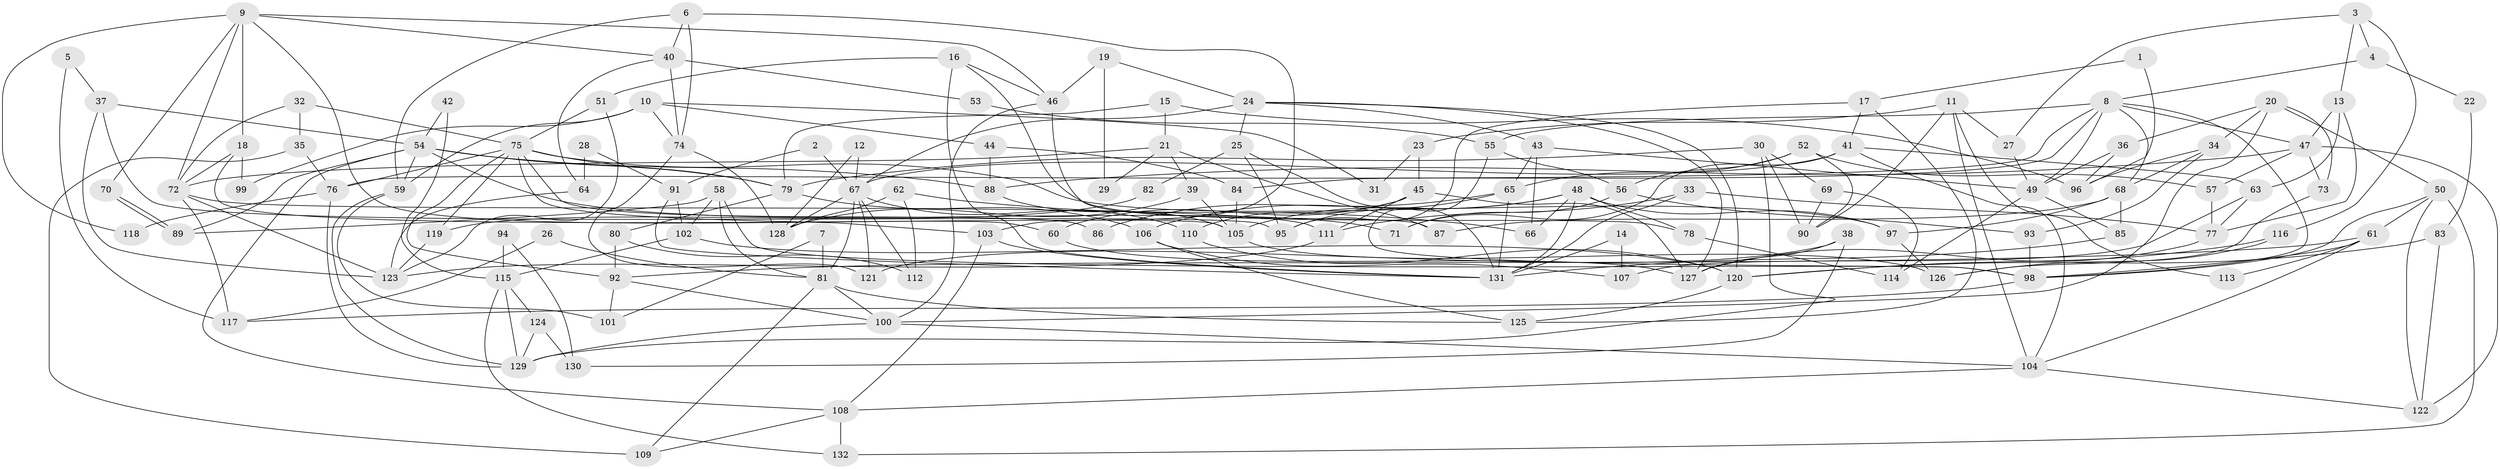 // Generated by graph-tools (version 1.1) at 2025/15/03/09/25 04:15:10]
// undirected, 132 vertices, 264 edges
graph export_dot {
graph [start="1"]
  node [color=gray90,style=filled];
  1;
  2;
  3;
  4;
  5;
  6;
  7;
  8;
  9;
  10;
  11;
  12;
  13;
  14;
  15;
  16;
  17;
  18;
  19;
  20;
  21;
  22;
  23;
  24;
  25;
  26;
  27;
  28;
  29;
  30;
  31;
  32;
  33;
  34;
  35;
  36;
  37;
  38;
  39;
  40;
  41;
  42;
  43;
  44;
  45;
  46;
  47;
  48;
  49;
  50;
  51;
  52;
  53;
  54;
  55;
  56;
  57;
  58;
  59;
  60;
  61;
  62;
  63;
  64;
  65;
  66;
  67;
  68;
  69;
  70;
  71;
  72;
  73;
  74;
  75;
  76;
  77;
  78;
  79;
  80;
  81;
  82;
  83;
  84;
  85;
  86;
  87;
  88;
  89;
  90;
  91;
  92;
  93;
  94;
  95;
  96;
  97;
  98;
  99;
  100;
  101;
  102;
  103;
  104;
  105;
  106;
  107;
  108;
  109;
  110;
  111;
  112;
  113;
  114;
  115;
  116;
  117;
  118;
  119;
  120;
  121;
  122;
  123;
  124;
  125;
  126;
  127;
  128;
  129;
  130;
  131;
  132;
  1 -- 96;
  1 -- 17;
  2 -- 91;
  2 -- 67;
  3 -- 116;
  3 -- 27;
  3 -- 4;
  3 -- 13;
  4 -- 8;
  4 -- 22;
  5 -- 37;
  5 -- 117;
  6 -- 103;
  6 -- 59;
  6 -- 40;
  6 -- 74;
  7 -- 81;
  7 -- 101;
  8 -- 47;
  8 -- 68;
  8 -- 49;
  8 -- 55;
  8 -- 76;
  8 -- 84;
  8 -- 98;
  9 -- 72;
  9 -- 40;
  9 -- 18;
  9 -- 46;
  9 -- 60;
  9 -- 70;
  9 -- 118;
  10 -- 59;
  10 -- 44;
  10 -- 31;
  10 -- 74;
  10 -- 99;
  11 -- 104;
  11 -- 90;
  11 -- 23;
  11 -- 27;
  11 -- 113;
  12 -- 128;
  12 -- 67;
  13 -- 77;
  13 -- 47;
  13 -- 63;
  14 -- 107;
  14 -- 131;
  15 -- 79;
  15 -- 21;
  15 -- 96;
  16 -- 46;
  16 -- 131;
  16 -- 51;
  16 -- 78;
  17 -- 125;
  17 -- 41;
  17 -- 95;
  18 -- 72;
  18 -- 99;
  18 -- 105;
  19 -- 24;
  19 -- 46;
  19 -- 29;
  20 -- 34;
  20 -- 73;
  20 -- 36;
  20 -- 50;
  20 -- 100;
  21 -- 39;
  21 -- 87;
  21 -- 29;
  21 -- 72;
  22 -- 83;
  23 -- 45;
  23 -- 31;
  24 -- 127;
  24 -- 67;
  24 -- 25;
  24 -- 43;
  24 -- 120;
  25 -- 131;
  25 -- 82;
  25 -- 95;
  26 -- 81;
  26 -- 117;
  27 -- 49;
  28 -- 91;
  28 -- 64;
  30 -- 79;
  30 -- 129;
  30 -- 69;
  30 -- 90;
  32 -- 35;
  32 -- 72;
  32 -- 75;
  33 -- 111;
  33 -- 131;
  33 -- 77;
  34 -- 96;
  34 -- 93;
  34 -- 68;
  35 -- 76;
  35 -- 109;
  36 -- 49;
  36 -- 96;
  37 -- 95;
  37 -- 123;
  37 -- 54;
  38 -- 121;
  38 -- 127;
  38 -- 130;
  39 -- 128;
  39 -- 105;
  40 -- 74;
  40 -- 53;
  40 -- 64;
  41 -- 71;
  41 -- 104;
  41 -- 63;
  41 -- 67;
  42 -- 54;
  42 -- 115;
  43 -- 49;
  43 -- 65;
  43 -- 66;
  44 -- 88;
  44 -- 84;
  45 -- 127;
  45 -- 110;
  45 -- 60;
  45 -- 111;
  46 -- 100;
  46 -- 87;
  47 -- 88;
  47 -- 57;
  47 -- 73;
  47 -- 122;
  48 -- 66;
  48 -- 97;
  48 -- 78;
  48 -- 105;
  48 -- 106;
  48 -- 131;
  49 -- 114;
  49 -- 85;
  50 -- 98;
  50 -- 61;
  50 -- 122;
  50 -- 132;
  51 -- 75;
  51 -- 123;
  52 -- 65;
  52 -- 57;
  52 -- 56;
  52 -- 90;
  53 -- 55;
  54 -- 89;
  54 -- 59;
  54 -- 71;
  54 -- 79;
  54 -- 88;
  54 -- 108;
  55 -- 98;
  55 -- 56;
  56 -- 71;
  56 -- 93;
  57 -- 77;
  58 -- 98;
  58 -- 81;
  58 -- 89;
  58 -- 102;
  59 -- 129;
  59 -- 101;
  60 -- 127;
  61 -- 104;
  61 -- 92;
  61 -- 98;
  61 -- 113;
  62 -- 112;
  62 -- 128;
  62 -- 66;
  63 -- 77;
  63 -- 107;
  64 -- 123;
  65 -- 95;
  65 -- 86;
  65 -- 131;
  67 -- 81;
  67 -- 110;
  67 -- 112;
  67 -- 121;
  67 -- 128;
  68 -- 85;
  68 -- 87;
  68 -- 97;
  69 -- 90;
  69 -- 114;
  70 -- 89;
  70 -- 89;
  72 -- 123;
  72 -- 111;
  72 -- 117;
  73 -- 126;
  74 -- 121;
  74 -- 128;
  75 -- 103;
  75 -- 76;
  75 -- 79;
  75 -- 86;
  75 -- 92;
  75 -- 97;
  75 -- 119;
  76 -- 118;
  76 -- 129;
  77 -- 127;
  78 -- 114;
  79 -- 80;
  79 -- 106;
  80 -- 92;
  80 -- 112;
  81 -- 100;
  81 -- 125;
  81 -- 109;
  82 -- 119;
  83 -- 122;
  83 -- 120;
  84 -- 105;
  85 -- 131;
  88 -- 105;
  91 -- 102;
  91 -- 131;
  92 -- 100;
  92 -- 101;
  93 -- 98;
  94 -- 130;
  94 -- 115;
  97 -- 126;
  98 -- 117;
  100 -- 104;
  100 -- 129;
  102 -- 115;
  102 -- 120;
  103 -- 108;
  103 -- 131;
  104 -- 122;
  104 -- 108;
  105 -- 126;
  106 -- 107;
  106 -- 125;
  108 -- 109;
  108 -- 132;
  110 -- 120;
  111 -- 123;
  115 -- 129;
  115 -- 132;
  115 -- 124;
  116 -- 126;
  116 -- 120;
  119 -- 123;
  120 -- 125;
  124 -- 129;
  124 -- 130;
}
